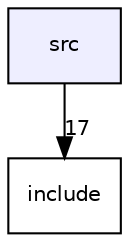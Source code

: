 digraph "src" {
  compound=true
  node [ fontsize="10", fontname="Helvetica"];
  edge [ labelfontsize="10", labelfontname="Helvetica"];
  dir_a56eb546c1b12c9e933f43df5e7464c0 [shape=box, label="src", style="filled", fillcolor="#eeeeff", pencolor="black", URL="dir_a56eb546c1b12c9e933f43df5e7464c0.html"];
  dir_ae659c6566827c6f30eb1bb9d98c603b [shape=box label="include" URL="dir_ae659c6566827c6f30eb1bb9d98c603b.html"];
  dir_a56eb546c1b12c9e933f43df5e7464c0->dir_ae659c6566827c6f30eb1bb9d98c603b [headlabel="17", labeldistance=1.5 headhref="dir_000014_000013.html"];
}
